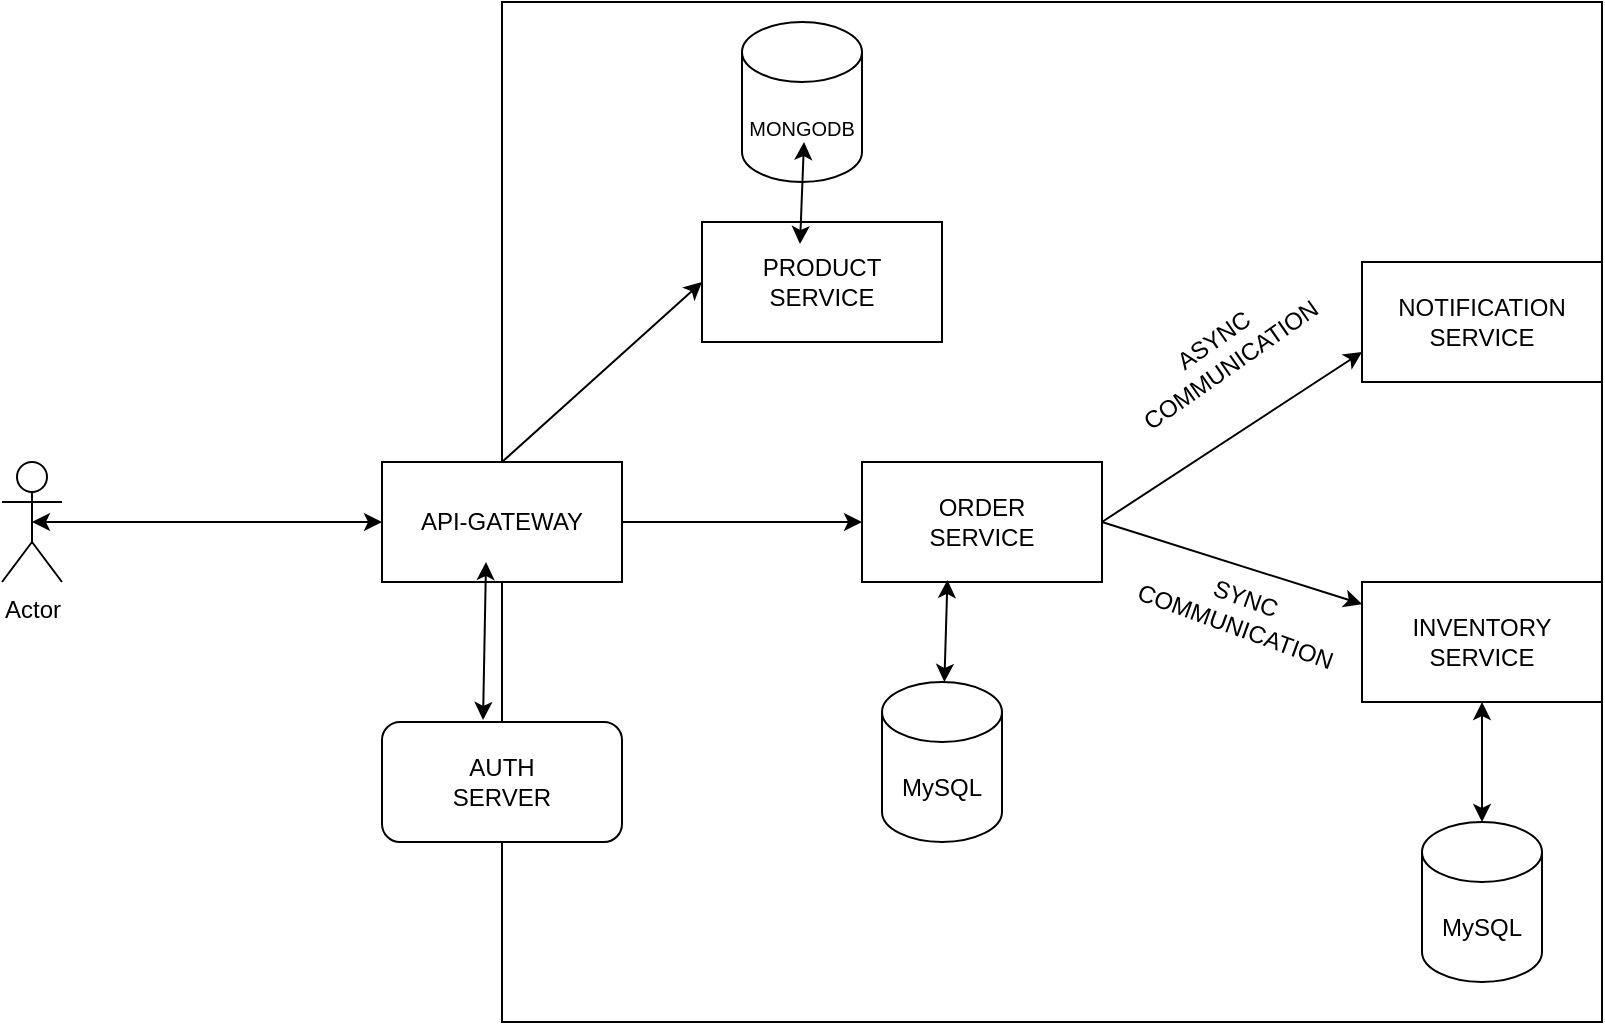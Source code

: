 <mxfile version="21.0.2" type="github">
  <diagram name="Page-1" id="JiT-n5hTNIKeEeXN8N33">
    <mxGraphModel dx="1060" dy="616" grid="1" gridSize="10" guides="1" tooltips="1" connect="1" arrows="1" fold="1" page="1" pageScale="1" pageWidth="827" pageHeight="1169" math="0" shadow="0">
      <root>
        <mxCell id="0" />
        <mxCell id="1" parent="0" />
        <mxCell id="-hNmh7Jd-VyB_i2p71Io-2" value="" style="rounded=0;whiteSpace=wrap;html=1;" vertex="1" parent="1">
          <mxGeometry x="270" y="10" width="550" height="510" as="geometry" />
        </mxCell>
        <mxCell id="-hNmh7Jd-VyB_i2p71Io-3" value="NOTIFICATION&lt;br&gt;SERVICE" style="rounded=0;whiteSpace=wrap;html=1;" vertex="1" parent="1">
          <mxGeometry x="700" y="140" width="120" height="60" as="geometry" />
        </mxCell>
        <mxCell id="-hNmh7Jd-VyB_i2p71Io-4" value="INVENTORY&lt;br&gt;SERVICE" style="rounded=0;whiteSpace=wrap;html=1;" vertex="1" parent="1">
          <mxGeometry x="700" y="300" width="120" height="60" as="geometry" />
        </mxCell>
        <mxCell id="-hNmh7Jd-VyB_i2p71Io-5" value="ORDER&lt;br&gt;SERVICE" style="rounded=0;whiteSpace=wrap;html=1;" vertex="1" parent="1">
          <mxGeometry x="450" y="240" width="120" height="60" as="geometry" />
        </mxCell>
        <mxCell id="-hNmh7Jd-VyB_i2p71Io-6" value="PRODUCT&lt;br&gt;SERVICE" style="rounded=0;whiteSpace=wrap;html=1;" vertex="1" parent="1">
          <mxGeometry x="370" y="120" width="120" height="60" as="geometry" />
        </mxCell>
        <mxCell id="-hNmh7Jd-VyB_i2p71Io-7" value="API-GATEWAY" style="rounded=0;whiteSpace=wrap;html=1;" vertex="1" parent="1">
          <mxGeometry x="210" y="240" width="120" height="60" as="geometry" />
        </mxCell>
        <mxCell id="-hNmh7Jd-VyB_i2p71Io-8" value="AUTH&lt;br&gt;SERVER" style="rounded=1;whiteSpace=wrap;html=1;" vertex="1" parent="1">
          <mxGeometry x="210" y="370" width="120" height="60" as="geometry" />
        </mxCell>
        <mxCell id="-hNmh7Jd-VyB_i2p71Io-9" value="" style="endArrow=classic;html=1;rounded=0;exitX=0.5;exitY=0;exitDx=0;exitDy=0;entryX=0;entryY=0.5;entryDx=0;entryDy=0;" edge="1" parent="1" source="-hNmh7Jd-VyB_i2p71Io-7" target="-hNmh7Jd-VyB_i2p71Io-6">
          <mxGeometry width="50" height="50" relative="1" as="geometry">
            <mxPoint x="390" y="310" as="sourcePoint" />
            <mxPoint x="440" y="260" as="targetPoint" />
          </mxGeometry>
        </mxCell>
        <mxCell id="-hNmh7Jd-VyB_i2p71Io-11" value="" style="endArrow=classic;html=1;rounded=0;exitX=1;exitY=0.5;exitDx=0;exitDy=0;entryX=0;entryY=0.5;entryDx=0;entryDy=0;" edge="1" parent="1" source="-hNmh7Jd-VyB_i2p71Io-7" target="-hNmh7Jd-VyB_i2p71Io-5">
          <mxGeometry width="50" height="50" relative="1" as="geometry">
            <mxPoint x="390" y="310" as="sourcePoint" />
            <mxPoint x="440" y="260" as="targetPoint" />
          </mxGeometry>
        </mxCell>
        <mxCell id="-hNmh7Jd-VyB_i2p71Io-12" value="" style="endArrow=classic;html=1;rounded=0;entryX=0;entryY=0.75;entryDx=0;entryDy=0;exitX=1;exitY=0.5;exitDx=0;exitDy=0;" edge="1" parent="1" source="-hNmh7Jd-VyB_i2p71Io-5" target="-hNmh7Jd-VyB_i2p71Io-3">
          <mxGeometry width="50" height="50" relative="1" as="geometry">
            <mxPoint x="390" y="310" as="sourcePoint" />
            <mxPoint x="440" y="260" as="targetPoint" />
          </mxGeometry>
        </mxCell>
        <mxCell id="-hNmh7Jd-VyB_i2p71Io-13" value="" style="endArrow=classic;html=1;rounded=0;" edge="1" parent="1" target="-hNmh7Jd-VyB_i2p71Io-4">
          <mxGeometry width="50" height="50" relative="1" as="geometry">
            <mxPoint x="570" y="270" as="sourcePoint" />
            <mxPoint x="660" y="225" as="targetPoint" />
          </mxGeometry>
        </mxCell>
        <mxCell id="-hNmh7Jd-VyB_i2p71Io-14" value="MySQL" style="shape=cylinder3;whiteSpace=wrap;html=1;boundedLbl=1;backgroundOutline=1;size=15;" vertex="1" parent="1">
          <mxGeometry x="460" y="350" width="60" height="80" as="geometry" />
        </mxCell>
        <mxCell id="-hNmh7Jd-VyB_i2p71Io-15" value="" style="endArrow=classic;startArrow=classic;html=1;rounded=0;entryX=0.356;entryY=0.983;entryDx=0;entryDy=0;entryPerimeter=0;" edge="1" parent="1" source="-hNmh7Jd-VyB_i2p71Io-14" target="-hNmh7Jd-VyB_i2p71Io-5">
          <mxGeometry width="50" height="50" relative="1" as="geometry">
            <mxPoint x="390" y="310" as="sourcePoint" />
            <mxPoint x="440" y="260" as="targetPoint" />
          </mxGeometry>
        </mxCell>
        <mxCell id="-hNmh7Jd-VyB_i2p71Io-16" value="MySQL" style="shape=cylinder3;whiteSpace=wrap;html=1;boundedLbl=1;backgroundOutline=1;size=15;" vertex="1" parent="1">
          <mxGeometry x="730" y="420" width="60" height="80" as="geometry" />
        </mxCell>
        <mxCell id="-hNmh7Jd-VyB_i2p71Io-17" value="&lt;font style=&quot;font-size: 10px;&quot;&gt;MONGODB&lt;/font&gt;" style="shape=cylinder3;whiteSpace=wrap;html=1;boundedLbl=1;backgroundOutline=1;size=15;" vertex="1" parent="1">
          <mxGeometry x="390" y="20" width="60" height="80" as="geometry" />
        </mxCell>
        <mxCell id="-hNmh7Jd-VyB_i2p71Io-18" value="" style="endArrow=classic;startArrow=classic;html=1;rounded=0;" edge="1" parent="1" source="-hNmh7Jd-VyB_i2p71Io-16" target="-hNmh7Jd-VyB_i2p71Io-4">
          <mxGeometry width="50" height="50" relative="1" as="geometry">
            <mxPoint x="720" y="401" as="sourcePoint" />
            <mxPoint x="722" y="350" as="targetPoint" />
          </mxGeometry>
        </mxCell>
        <mxCell id="-hNmh7Jd-VyB_i2p71Io-19" value="" style="endArrow=classic;startArrow=classic;html=1;rounded=0;entryX=0.356;entryY=0.983;entryDx=0;entryDy=0;entryPerimeter=0;" edge="1" parent="1">
          <mxGeometry width="50" height="50" relative="1" as="geometry">
            <mxPoint x="419" y="131" as="sourcePoint" />
            <mxPoint x="421" y="80" as="targetPoint" />
          </mxGeometry>
        </mxCell>
        <mxCell id="-hNmh7Jd-VyB_i2p71Io-20" value="" style="endArrow=classic;startArrow=classic;html=1;rounded=0;entryX=0.356;entryY=0.983;entryDx=0;entryDy=0;entryPerimeter=0;exitX=0.421;exitY=-0.017;exitDx=0;exitDy=0;exitPerimeter=0;" edge="1" parent="1" source="-hNmh7Jd-VyB_i2p71Io-8">
          <mxGeometry width="50" height="50" relative="1" as="geometry">
            <mxPoint x="260" y="341" as="sourcePoint" />
            <mxPoint x="262" y="290" as="targetPoint" />
          </mxGeometry>
        </mxCell>
        <mxCell id="-hNmh7Jd-VyB_i2p71Io-21" value="ASYNC&lt;br&gt;COMMUNICATION" style="text;html=1;strokeColor=none;fillColor=none;align=center;verticalAlign=middle;whiteSpace=wrap;rounded=0;rotation=-35;" vertex="1" parent="1">
          <mxGeometry x="580" y="170" width="100" height="30" as="geometry" />
        </mxCell>
        <mxCell id="-hNmh7Jd-VyB_i2p71Io-22" value="SYNC&lt;br&gt;COMMUNICATION" style="text;html=1;strokeColor=none;fillColor=none;align=center;verticalAlign=middle;whiteSpace=wrap;rounded=0;rotation=20;" vertex="1" parent="1">
          <mxGeometry x="580" y="300" width="119.1" height="30" as="geometry" />
        </mxCell>
        <mxCell id="-hNmh7Jd-VyB_i2p71Io-23" value="Actor" style="shape=umlActor;verticalLabelPosition=bottom;verticalAlign=top;html=1;outlineConnect=0;" vertex="1" parent="1">
          <mxGeometry x="20" y="240" width="30" height="60" as="geometry" />
        </mxCell>
        <mxCell id="-hNmh7Jd-VyB_i2p71Io-24" value="" style="endArrow=classic;startArrow=classic;html=1;rounded=0;exitX=0.5;exitY=0.5;exitDx=0;exitDy=0;exitPerimeter=0;" edge="1" parent="1" source="-hNmh7Jd-VyB_i2p71Io-23" target="-hNmh7Jd-VyB_i2p71Io-7">
          <mxGeometry width="50" height="50" relative="1" as="geometry">
            <mxPoint x="390" y="300" as="sourcePoint" />
            <mxPoint x="440" y="250" as="targetPoint" />
          </mxGeometry>
        </mxCell>
      </root>
    </mxGraphModel>
  </diagram>
</mxfile>
